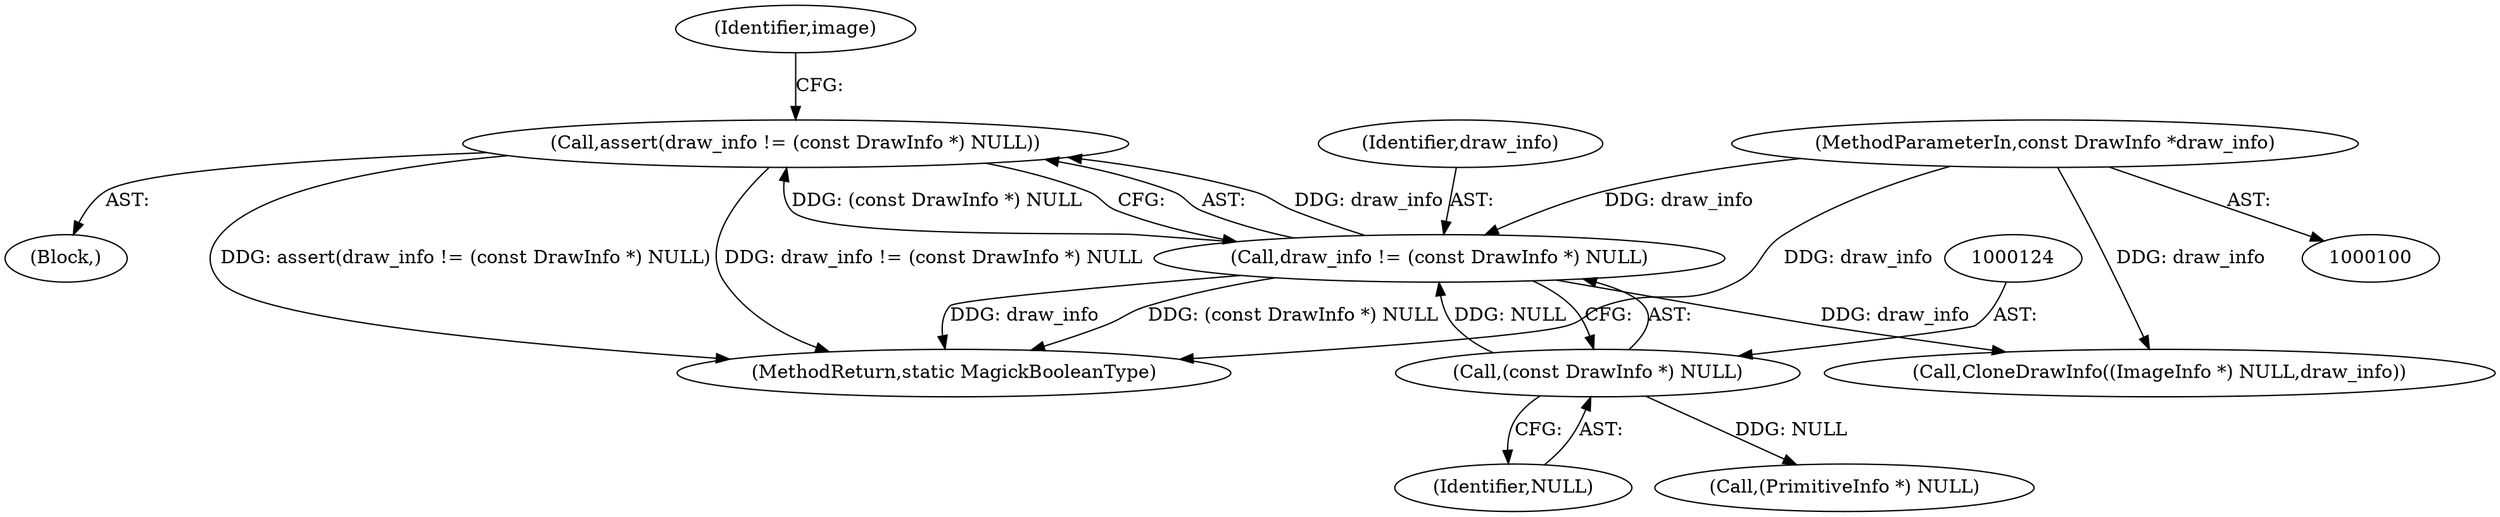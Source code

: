 digraph "0_ImageMagick_726812fa2fa7ce16bcf58f6e115f65427a1c0950_0@API" {
"1000120" [label="(Call,assert(draw_info != (const DrawInfo *) NULL))"];
"1000121" [label="(Call,draw_info != (const DrawInfo *) NULL)"];
"1000101" [label="(MethodParameterIn,const DrawInfo *draw_info)"];
"1000123" [label="(Call,(const DrawInfo *) NULL)"];
"1000105" [label="(Block,)"];
"1000121" [label="(Call,draw_info != (const DrawInfo *) NULL)"];
"1000181" [label="(Call,CloneDrawInfo((ImageInfo *) NULL,draw_info))"];
"1000120" [label="(Call,assert(draw_info != (const DrawInfo *) NULL))"];
"1000763" [label="(MethodReturn,static MagickBooleanType)"];
"1000125" [label="(Identifier,NULL)"];
"1000129" [label="(Identifier,image)"];
"1000101" [label="(MethodParameterIn,const DrawInfo *draw_info)"];
"1000122" [label="(Identifier,draw_info)"];
"1000174" [label="(Call,(PrimitiveInfo *) NULL)"];
"1000123" [label="(Call,(const DrawInfo *) NULL)"];
"1000120" -> "1000105"  [label="AST: "];
"1000120" -> "1000121"  [label="CFG: "];
"1000121" -> "1000120"  [label="AST: "];
"1000129" -> "1000120"  [label="CFG: "];
"1000120" -> "1000763"  [label="DDG: draw_info != (const DrawInfo *) NULL"];
"1000120" -> "1000763"  [label="DDG: assert(draw_info != (const DrawInfo *) NULL)"];
"1000121" -> "1000120"  [label="DDG: draw_info"];
"1000121" -> "1000120"  [label="DDG: (const DrawInfo *) NULL"];
"1000121" -> "1000123"  [label="CFG: "];
"1000122" -> "1000121"  [label="AST: "];
"1000123" -> "1000121"  [label="AST: "];
"1000121" -> "1000763"  [label="DDG: (const DrawInfo *) NULL"];
"1000121" -> "1000763"  [label="DDG: draw_info"];
"1000101" -> "1000121"  [label="DDG: draw_info"];
"1000123" -> "1000121"  [label="DDG: NULL"];
"1000121" -> "1000181"  [label="DDG: draw_info"];
"1000101" -> "1000100"  [label="AST: "];
"1000101" -> "1000763"  [label="DDG: draw_info"];
"1000101" -> "1000181"  [label="DDG: draw_info"];
"1000123" -> "1000125"  [label="CFG: "];
"1000124" -> "1000123"  [label="AST: "];
"1000125" -> "1000123"  [label="AST: "];
"1000123" -> "1000174"  [label="DDG: NULL"];
}
